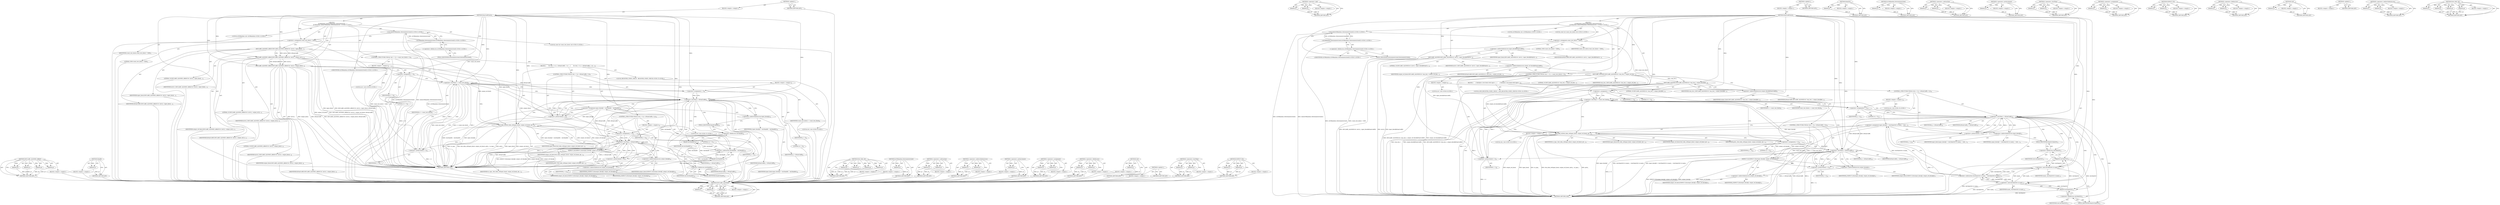 digraph "fwd_txfm_ref" {
vulnerable_134 [label=<(METHOD,DECLARE_ALIGNED_ARRAY)>];
vulnerable_135 [label=<(PARAM,p1)>];
vulnerable_136 [label=<(PARAM,p2)>];
vulnerable_137 [label=<(PARAM,p3)>];
vulnerable_138 [label=<(PARAM,p4)>];
vulnerable_139 [label=<(BLOCK,&lt;empty&gt;,&lt;empty&gt;)>];
vulnerable_140 [label=<(METHOD_RETURN,ANY)>];
vulnerable_160 [label=<(METHOD,Rand8)>];
vulnerable_161 [label=<(PARAM,p1)>];
vulnerable_162 [label=<(BLOCK,&lt;empty&gt;,&lt;empty&gt;)>];
vulnerable_163 [label=<(METHOD_RETURN,ANY)>];
vulnerable_6 [label=<(METHOD,&lt;global&gt;)<SUB>1</SUB>>];
vulnerable_7 [label=<(BLOCK,&lt;empty&gt;,&lt;empty&gt;)<SUB>1</SUB>>];
vulnerable_8 [label=<(METHOD,RunCoeffCheck)<SUB>1</SUB>>];
vulnerable_9 [label="<(BLOCK,{
     ACMRandom rnd(ACMRandom::DeterministicSe...,{
     ACMRandom rnd(ACMRandom::DeterministicSe...)<SUB>1</SUB>>"];
vulnerable_10 [label="<(LOCAL,ACMRandom rnd: ACMRandom)<SUB>2</SUB>>"];
vulnerable_11 [label="<(rnd,rnd(ACMRandom::DeterministicSeed()))<SUB>2</SUB>>"];
vulnerable_12 [label="<(ACMRandom.DeterministicSeed,ACMRandom::DeterministicSeed())<SUB>2</SUB>>"];
vulnerable_13 [label="<(&lt;operator&gt;.fieldAccess,ACMRandom::DeterministicSeed)<SUB>2</SUB>>"];
vulnerable_14 [label="<(IDENTIFIER,ACMRandom,ACMRandom::DeterministicSeed())<SUB>2</SUB>>"];
vulnerable_15 [label=<(FIELD_IDENTIFIER,DeterministicSeed,DeterministicSeed)<SUB>2</SUB>>];
vulnerable_16 [label="<(LOCAL,const int count_test_block: int)<SUB>3</SUB>>"];
vulnerable_17 [label=<(&lt;operator&gt;.assignment,count_test_block = 5000)<SUB>3</SUB>>];
vulnerable_18 [label=<(IDENTIFIER,count_test_block,count_test_block = 5000)<SUB>3</SUB>>];
vulnerable_19 [label=<(LITERAL,5000,count_test_block = 5000)<SUB>3</SUB>>];
vulnerable_20 [label=<(DECLARE_ALIGNED_ARRAY,DECLARE_ALIGNED_ARRAY(16, int16_t, input_block,...)<SUB>4</SUB>>];
vulnerable_21 [label=<(LITERAL,16,DECLARE_ALIGNED_ARRAY(16, int16_t, input_block,...)<SUB>4</SUB>>];
vulnerable_22 [label=<(IDENTIFIER,int16_t,DECLARE_ALIGNED_ARRAY(16, int16_t, input_block,...)<SUB>4</SUB>>];
vulnerable_23 [label=<(IDENTIFIER,input_block,DECLARE_ALIGNED_ARRAY(16, int16_t, input_block,...)<SUB>4</SUB>>];
vulnerable_24 [label=<(IDENTIFIER,kNumCoeffs,DECLARE_ALIGNED_ARRAY(16, int16_t, input_block,...)<SUB>4</SUB>>];
vulnerable_25 [label=<(DECLARE_ALIGNED_ARRAY,DECLARE_ALIGNED_ARRAY(16, int16_t, output_ref_b...)<SUB>5</SUB>>];
vulnerable_26 [label=<(LITERAL,16,DECLARE_ALIGNED_ARRAY(16, int16_t, output_ref_b...)<SUB>5</SUB>>];
vulnerable_27 [label=<(IDENTIFIER,int16_t,DECLARE_ALIGNED_ARRAY(16, int16_t, output_ref_b...)<SUB>5</SUB>>];
vulnerable_28 [label=<(IDENTIFIER,output_ref_block,DECLARE_ALIGNED_ARRAY(16, int16_t, output_ref_b...)<SUB>5</SUB>>];
vulnerable_29 [label=<(IDENTIFIER,kNumCoeffs,DECLARE_ALIGNED_ARRAY(16, int16_t, output_ref_b...)<SUB>5</SUB>>];
vulnerable_30 [label=<(DECLARE_ALIGNED_ARRAY,DECLARE_ALIGNED_ARRAY(16, int16_t, output_block...)<SUB>6</SUB>>];
vulnerable_31 [label=<(LITERAL,16,DECLARE_ALIGNED_ARRAY(16, int16_t, output_block...)<SUB>6</SUB>>];
vulnerable_32 [label=<(IDENTIFIER,int16_t,DECLARE_ALIGNED_ARRAY(16, int16_t, output_block...)<SUB>6</SUB>>];
vulnerable_33 [label=<(IDENTIFIER,output_block,DECLARE_ALIGNED_ARRAY(16, int16_t, output_block...)<SUB>6</SUB>>];
vulnerable_34 [label=<(IDENTIFIER,kNumCoeffs,DECLARE_ALIGNED_ARRAY(16, int16_t, output_block...)<SUB>6</SUB>>];
vulnerable_35 [label=<(CONTROL_STRUCTURE,FOR,for (int i = 0;i &lt; count_test_block;++i))<SUB>8</SUB>>];
vulnerable_36 [label=<(BLOCK,&lt;empty&gt;,&lt;empty&gt;)<SUB>8</SUB>>];
vulnerable_37 [label="<(LOCAL,int i: int)<SUB>8</SUB>>"];
vulnerable_38 [label=<(&lt;operator&gt;.assignment,i = 0)<SUB>8</SUB>>];
vulnerable_39 [label=<(IDENTIFIER,i,i = 0)<SUB>8</SUB>>];
vulnerable_40 [label=<(LITERAL,0,i = 0)<SUB>8</SUB>>];
vulnerable_41 [label=<(&lt;operator&gt;.lessThan,i &lt; count_test_block)<SUB>8</SUB>>];
vulnerable_42 [label=<(IDENTIFIER,i,i &lt; count_test_block)<SUB>8</SUB>>];
vulnerable_43 [label=<(IDENTIFIER,count_test_block,i &lt; count_test_block)<SUB>8</SUB>>];
vulnerable_44 [label=<(&lt;operator&gt;.preIncrement,++i)<SUB>8</SUB>>];
vulnerable_45 [label=<(IDENTIFIER,i,++i)<SUB>8</SUB>>];
vulnerable_46 [label=<(BLOCK,{
       for (int j = 0; j &lt; kNumCoeffs; ++j)
 ...,{
       for (int j = 0; j &lt; kNumCoeffs; ++j)
 ...)<SUB>8</SUB>>];
vulnerable_47 [label=<(CONTROL_STRUCTURE,FOR,for (int j = 0;j &lt; kNumCoeffs;++j))<SUB>9</SUB>>];
vulnerable_48 [label=<(BLOCK,&lt;empty&gt;,&lt;empty&gt;)<SUB>9</SUB>>];
vulnerable_49 [label="<(LOCAL,int j: int)<SUB>9</SUB>>"];
vulnerable_50 [label=<(&lt;operator&gt;.assignment,j = 0)<SUB>9</SUB>>];
vulnerable_51 [label=<(IDENTIFIER,j,j = 0)<SUB>9</SUB>>];
vulnerable_52 [label=<(LITERAL,0,j = 0)<SUB>9</SUB>>];
vulnerable_53 [label=<(&lt;operator&gt;.lessThan,j &lt; kNumCoeffs)<SUB>9</SUB>>];
vulnerable_54 [label=<(IDENTIFIER,j,j &lt; kNumCoeffs)<SUB>9</SUB>>];
vulnerable_55 [label=<(IDENTIFIER,kNumCoeffs,j &lt; kNumCoeffs)<SUB>9</SUB>>];
vulnerable_56 [label=<(&lt;operator&gt;.preIncrement,++j)<SUB>9</SUB>>];
vulnerable_57 [label=<(IDENTIFIER,j,++j)<SUB>9</SUB>>];
vulnerable_58 [label=<(&lt;operator&gt;.assignment,input_block[j] = rnd.Rand8() - rnd.Rand8())<SUB>10</SUB>>];
vulnerable_59 [label=<(&lt;operator&gt;.indirectIndexAccess,input_block[j])<SUB>10</SUB>>];
vulnerable_60 [label=<(IDENTIFIER,input_block,input_block[j] = rnd.Rand8() - rnd.Rand8())<SUB>10</SUB>>];
vulnerable_61 [label=<(IDENTIFIER,j,input_block[j] = rnd.Rand8() - rnd.Rand8())<SUB>10</SUB>>];
vulnerable_62 [label=<(&lt;operator&gt;.subtraction,rnd.Rand8() - rnd.Rand8())<SUB>10</SUB>>];
vulnerable_63 [label=<(Rand8,rnd.Rand8())<SUB>10</SUB>>];
vulnerable_64 [label=<(&lt;operator&gt;.fieldAccess,rnd.Rand8)<SUB>10</SUB>>];
vulnerable_65 [label=<(IDENTIFIER,rnd,rnd.Rand8())<SUB>10</SUB>>];
vulnerable_66 [label=<(FIELD_IDENTIFIER,Rand8,Rand8)<SUB>10</SUB>>];
vulnerable_67 [label=<(Rand8,rnd.Rand8())<SUB>10</SUB>>];
vulnerable_68 [label=<(&lt;operator&gt;.fieldAccess,rnd.Rand8)<SUB>10</SUB>>];
vulnerable_69 [label=<(IDENTIFIER,rnd,rnd.Rand8())<SUB>10</SUB>>];
vulnerable_70 [label=<(FIELD_IDENTIFIER,Rand8,Rand8)<SUB>10</SUB>>];
vulnerable_71 [label=<(fwd_txfm_ref,fwd_txfm_ref(input_block, output_ref_block, pit...)<SUB>12</SUB>>];
vulnerable_72 [label=<(IDENTIFIER,input_block,fwd_txfm_ref(input_block, output_ref_block, pit...)<SUB>12</SUB>>];
vulnerable_73 [label=<(IDENTIFIER,output_ref_block,fwd_txfm_ref(input_block, output_ref_block, pit...)<SUB>12</SUB>>];
vulnerable_74 [label=<(IDENTIFIER,pitch_,fwd_txfm_ref(input_block, output_ref_block, pit...)<SUB>12</SUB>>];
vulnerable_75 [label=<(IDENTIFIER,tx_type_,fwd_txfm_ref(input_block, output_ref_block, pit...)<SUB>12</SUB>>];
vulnerable_76 [label="<(LOCAL,REGISTER_STATE_CHECK : REGISTER_STATE_CHECK)<SUB>13</SUB>>"];
vulnerable_77 [label=<(CONTROL_STRUCTURE,FOR,for (int j = 0;j &lt; kNumCoeffs;++j))<SUB>15</SUB>>];
vulnerable_78 [label=<(BLOCK,&lt;empty&gt;,&lt;empty&gt;)<SUB>15</SUB>>];
vulnerable_79 [label="<(LOCAL,int j: int)<SUB>15</SUB>>"];
vulnerable_80 [label=<(&lt;operator&gt;.assignment,j = 0)<SUB>15</SUB>>];
vulnerable_81 [label=<(IDENTIFIER,j,j = 0)<SUB>15</SUB>>];
vulnerable_82 [label=<(LITERAL,0,j = 0)<SUB>15</SUB>>];
vulnerable_83 [label=<(&lt;operator&gt;.lessThan,j &lt; kNumCoeffs)<SUB>15</SUB>>];
vulnerable_84 [label=<(IDENTIFIER,j,j &lt; kNumCoeffs)<SUB>15</SUB>>];
vulnerable_85 [label=<(IDENTIFIER,kNumCoeffs,j &lt; kNumCoeffs)<SUB>15</SUB>>];
vulnerable_86 [label=<(&lt;operator&gt;.preIncrement,++j)<SUB>15</SUB>>];
vulnerable_87 [label=<(IDENTIFIER,j,++j)<SUB>15</SUB>>];
vulnerable_88 [label=<(EXPECT_EQ,EXPECT_EQ(output_block[j], output_ref_block[j]))<SUB>16</SUB>>];
vulnerable_89 [label=<(&lt;operator&gt;.indirectIndexAccess,output_block[j])<SUB>16</SUB>>];
vulnerable_90 [label=<(IDENTIFIER,output_block,EXPECT_EQ(output_block[j], output_ref_block[j]))<SUB>16</SUB>>];
vulnerable_91 [label=<(IDENTIFIER,j,EXPECT_EQ(output_block[j], output_ref_block[j]))<SUB>16</SUB>>];
vulnerable_92 [label=<(&lt;operator&gt;.indirectIndexAccess,output_ref_block[j])<SUB>16</SUB>>];
vulnerable_93 [label=<(IDENTIFIER,output_ref_block,EXPECT_EQ(output_block[j], output_ref_block[j]))<SUB>16</SUB>>];
vulnerable_94 [label=<(IDENTIFIER,j,EXPECT_EQ(output_block[j], output_ref_block[j]))<SUB>16</SUB>>];
vulnerable_95 [label=<(METHOD_RETURN,void)<SUB>1</SUB>>];
vulnerable_97 [label=<(METHOD_RETURN,ANY)<SUB>1</SUB>>];
vulnerable_164 [label=<(METHOD,fwd_txfm_ref)>];
vulnerable_165 [label=<(PARAM,p1)>];
vulnerable_166 [label=<(PARAM,p2)>];
vulnerable_167 [label=<(PARAM,p3)>];
vulnerable_168 [label=<(PARAM,p4)>];
vulnerable_169 [label=<(BLOCK,&lt;empty&gt;,&lt;empty&gt;)>];
vulnerable_170 [label=<(METHOD_RETURN,ANY)>];
vulnerable_120 [label=<(METHOD,ACMRandom.DeterministicSeed)>];
vulnerable_121 [label=<(PARAM,p1)>];
vulnerable_122 [label=<(BLOCK,&lt;empty&gt;,&lt;empty&gt;)>];
vulnerable_123 [label=<(METHOD_RETURN,ANY)>];
vulnerable_155 [label=<(METHOD,&lt;operator&gt;.subtraction)>];
vulnerable_156 [label=<(PARAM,p1)>];
vulnerable_157 [label=<(PARAM,p2)>];
vulnerable_158 [label=<(BLOCK,&lt;empty&gt;,&lt;empty&gt;)>];
vulnerable_159 [label=<(METHOD_RETURN,ANY)>];
vulnerable_150 [label=<(METHOD,&lt;operator&gt;.indirectIndexAccess)>];
vulnerable_151 [label=<(PARAM,p1)>];
vulnerable_152 [label=<(PARAM,p2)>];
vulnerable_153 [label=<(BLOCK,&lt;empty&gt;,&lt;empty&gt;)>];
vulnerable_154 [label=<(METHOD_RETURN,ANY)>];
vulnerable_146 [label=<(METHOD,&lt;operator&gt;.preIncrement)>];
vulnerable_147 [label=<(PARAM,p1)>];
vulnerable_148 [label=<(BLOCK,&lt;empty&gt;,&lt;empty&gt;)>];
vulnerable_149 [label=<(METHOD_RETURN,ANY)>];
vulnerable_129 [label=<(METHOD,&lt;operator&gt;.assignment)>];
vulnerable_130 [label=<(PARAM,p1)>];
vulnerable_131 [label=<(PARAM,p2)>];
vulnerable_132 [label=<(BLOCK,&lt;empty&gt;,&lt;empty&gt;)>];
vulnerable_133 [label=<(METHOD_RETURN,ANY)>];
vulnerable_124 [label=<(METHOD,&lt;operator&gt;.fieldAccess)>];
vulnerable_125 [label=<(PARAM,p1)>];
vulnerable_126 [label=<(PARAM,p2)>];
vulnerable_127 [label=<(BLOCK,&lt;empty&gt;,&lt;empty&gt;)>];
vulnerable_128 [label=<(METHOD_RETURN,ANY)>];
vulnerable_116 [label=<(METHOD,rnd)>];
vulnerable_117 [label=<(PARAM,p1)>];
vulnerable_118 [label=<(BLOCK,&lt;empty&gt;,&lt;empty&gt;)>];
vulnerable_119 [label=<(METHOD_RETURN,ANY)>];
vulnerable_110 [label=<(METHOD,&lt;global&gt;)<SUB>1</SUB>>];
vulnerable_111 [label=<(BLOCK,&lt;empty&gt;,&lt;empty&gt;)>];
vulnerable_112 [label=<(METHOD_RETURN,ANY)>];
vulnerable_141 [label=<(METHOD,&lt;operator&gt;.lessThan)>];
vulnerable_142 [label=<(PARAM,p1)>];
vulnerable_143 [label=<(PARAM,p2)>];
vulnerable_144 [label=<(BLOCK,&lt;empty&gt;,&lt;empty&gt;)>];
vulnerable_145 [label=<(METHOD_RETURN,ANY)>];
vulnerable_171 [label=<(METHOD,EXPECT_EQ)>];
vulnerable_172 [label=<(PARAM,p1)>];
vulnerable_173 [label=<(PARAM,p2)>];
vulnerable_174 [label=<(BLOCK,&lt;empty&gt;,&lt;empty&gt;)>];
vulnerable_175 [label=<(METHOD_RETURN,ANY)>];
fixed_141 [label=<(METHOD,DECLARE_ALIGNED)>];
fixed_142 [label=<(PARAM,p1)>];
fixed_143 [label=<(PARAM,p2)>];
fixed_144 [label=<(PARAM,p3)>];
fixed_145 [label=<(BLOCK,&lt;empty&gt;,&lt;empty&gt;)>];
fixed_146 [label=<(METHOD_RETURN,ANY)>];
fixed_166 [label=<(METHOD,&lt;operator&gt;.and)>];
fixed_167 [label=<(PARAM,p1)>];
fixed_168 [label=<(PARAM,p2)>];
fixed_169 [label=<(BLOCK,&lt;empty&gt;,&lt;empty&gt;)>];
fixed_170 [label=<(METHOD_RETURN,ANY)>];
fixed_6 [label=<(METHOD,&lt;global&gt;)<SUB>1</SUB>>];
fixed_7 [label=<(BLOCK,&lt;empty&gt;,&lt;empty&gt;)<SUB>1</SUB>>];
fixed_8 [label=<(METHOD,RunCoeffCheck)<SUB>1</SUB>>];
fixed_9 [label="<(BLOCK,{
     ACMRandom rnd(ACMRandom::DeterministicSe...,{
     ACMRandom rnd(ACMRandom::DeterministicSe...)<SUB>1</SUB>>"];
fixed_10 [label="<(LOCAL,ACMRandom rnd: ACMRandom)<SUB>2</SUB>>"];
fixed_11 [label="<(rnd,rnd(ACMRandom::DeterministicSeed()))<SUB>2</SUB>>"];
fixed_12 [label="<(ACMRandom.DeterministicSeed,ACMRandom::DeterministicSeed())<SUB>2</SUB>>"];
fixed_13 [label="<(&lt;operator&gt;.fieldAccess,ACMRandom::DeterministicSeed)<SUB>2</SUB>>"];
fixed_14 [label="<(IDENTIFIER,ACMRandom,ACMRandom::DeterministicSeed())<SUB>2</SUB>>"];
fixed_15 [label=<(FIELD_IDENTIFIER,DeterministicSeed,DeterministicSeed)<SUB>2</SUB>>];
fixed_16 [label="<(LOCAL,const int count_test_block: int)<SUB>3</SUB>>"];
fixed_17 [label=<(&lt;operator&gt;.assignment,count_test_block = 5000)<SUB>3</SUB>>];
fixed_18 [label=<(IDENTIFIER,count_test_block,count_test_block = 5000)<SUB>3</SUB>>];
fixed_19 [label=<(LITERAL,5000,count_test_block = 5000)<SUB>3</SUB>>];
fixed_20 [label=<(DECLARE_ALIGNED,DECLARE_ALIGNED(16, int16_t, input_block[kNumCo...)<SUB>4</SUB>>];
fixed_21 [label=<(LITERAL,16,DECLARE_ALIGNED(16, int16_t, input_block[kNumCo...)<SUB>4</SUB>>];
fixed_22 [label=<(IDENTIFIER,int16_t,DECLARE_ALIGNED(16, int16_t, input_block[kNumCo...)<SUB>4</SUB>>];
fixed_23 [label=<(&lt;operator&gt;.indirectIndexAccess,input_block[kNumCoeffs])<SUB>4</SUB>>];
fixed_24 [label=<(IDENTIFIER,input_block,DECLARE_ALIGNED(16, int16_t, input_block[kNumCo...)<SUB>4</SUB>>];
fixed_25 [label=<(IDENTIFIER,kNumCoeffs,DECLARE_ALIGNED(16, int16_t, input_block[kNumCo...)<SUB>4</SUB>>];
fixed_26 [label=<(DECLARE_ALIGNED,DECLARE_ALIGNED(16, tran_low_t, output_ref_bloc...)<SUB>5</SUB>>];
fixed_27 [label=<(LITERAL,16,DECLARE_ALIGNED(16, tran_low_t, output_ref_bloc...)<SUB>5</SUB>>];
fixed_28 [label=<(IDENTIFIER,tran_low_t,DECLARE_ALIGNED(16, tran_low_t, output_ref_bloc...)<SUB>5</SUB>>];
fixed_29 [label=<(&lt;operator&gt;.indirectIndexAccess,output_ref_block[kNumCoeffs])<SUB>5</SUB>>];
fixed_30 [label=<(IDENTIFIER,output_ref_block,DECLARE_ALIGNED(16, tran_low_t, output_ref_bloc...)<SUB>5</SUB>>];
fixed_31 [label=<(IDENTIFIER,kNumCoeffs,DECLARE_ALIGNED(16, tran_low_t, output_ref_bloc...)<SUB>5</SUB>>];
fixed_32 [label=<(DECLARE_ALIGNED,DECLARE_ALIGNED(16, tran_low_t, output_block[kN...)<SUB>6</SUB>>];
fixed_33 [label=<(LITERAL,16,DECLARE_ALIGNED(16, tran_low_t, output_block[kN...)<SUB>6</SUB>>];
fixed_34 [label=<(IDENTIFIER,tran_low_t,DECLARE_ALIGNED(16, tran_low_t, output_block[kN...)<SUB>6</SUB>>];
fixed_35 [label=<(&lt;operator&gt;.indirectIndexAccess,output_block[kNumCoeffs])<SUB>6</SUB>>];
fixed_36 [label=<(IDENTIFIER,output_block,DECLARE_ALIGNED(16, tran_low_t, output_block[kN...)<SUB>6</SUB>>];
fixed_37 [label=<(IDENTIFIER,kNumCoeffs,DECLARE_ALIGNED(16, tran_low_t, output_block[kN...)<SUB>6</SUB>>];
fixed_38 [label=<(CONTROL_STRUCTURE,FOR,for (int i = 0;i &lt; count_test_block;++i))<SUB>8</SUB>>];
fixed_39 [label=<(BLOCK,&lt;empty&gt;,&lt;empty&gt;)<SUB>8</SUB>>];
fixed_40 [label="<(LOCAL,int i: int)<SUB>8</SUB>>"];
fixed_41 [label=<(&lt;operator&gt;.assignment,i = 0)<SUB>8</SUB>>];
fixed_42 [label=<(IDENTIFIER,i,i = 0)<SUB>8</SUB>>];
fixed_43 [label=<(LITERAL,0,i = 0)<SUB>8</SUB>>];
fixed_44 [label=<(&lt;operator&gt;.lessThan,i &lt; count_test_block)<SUB>8</SUB>>];
fixed_45 [label=<(IDENTIFIER,i,i &lt; count_test_block)<SUB>8</SUB>>];
fixed_46 [label=<(IDENTIFIER,count_test_block,i &lt; count_test_block)<SUB>8</SUB>>];
fixed_47 [label=<(&lt;operator&gt;.preIncrement,++i)<SUB>8</SUB>>];
fixed_48 [label=<(IDENTIFIER,i,++i)<SUB>8</SUB>>];
fixed_49 [label=<(BLOCK,{
      // Initialize a test block with input r...,{
      // Initialize a test block with input r...)<SUB>8</SUB>>];
fixed_50 [label=<(CONTROL_STRUCTURE,FOR,for (int j = 0;j &lt; kNumCoeffs;++j))<SUB>10</SUB>>];
fixed_51 [label=<(BLOCK,&lt;empty&gt;,&lt;empty&gt;)<SUB>10</SUB>>];
fixed_52 [label="<(LOCAL,int j: int)<SUB>10</SUB>>"];
fixed_53 [label=<(&lt;operator&gt;.assignment,j = 0)<SUB>10</SUB>>];
fixed_54 [label=<(IDENTIFIER,j,j = 0)<SUB>10</SUB>>];
fixed_55 [label=<(LITERAL,0,j = 0)<SUB>10</SUB>>];
fixed_56 [label=<(&lt;operator&gt;.lessThan,j &lt; kNumCoeffs)<SUB>10</SUB>>];
fixed_57 [label=<(IDENTIFIER,j,j &lt; kNumCoeffs)<SUB>10</SUB>>];
fixed_58 [label=<(IDENTIFIER,kNumCoeffs,j &lt; kNumCoeffs)<SUB>10</SUB>>];
fixed_59 [label=<(&lt;operator&gt;.preIncrement,++j)<SUB>10</SUB>>];
fixed_60 [label=<(IDENTIFIER,j,++j)<SUB>10</SUB>>];
fixed_61 [label=<(&lt;operator&gt;.assignment,input_block[j] = (rnd.Rand16() &amp; mask_) - (rnd....)<SUB>11</SUB>>];
fixed_62 [label=<(&lt;operator&gt;.indirectIndexAccess,input_block[j])<SUB>11</SUB>>];
fixed_63 [label=<(IDENTIFIER,input_block,input_block[j] = (rnd.Rand16() &amp; mask_) - (rnd....)<SUB>11</SUB>>];
fixed_64 [label=<(IDENTIFIER,j,input_block[j] = (rnd.Rand16() &amp; mask_) - (rnd....)<SUB>11</SUB>>];
fixed_65 [label=<(&lt;operator&gt;.subtraction,(rnd.Rand16() &amp; mask_) - (rnd.Rand16() &amp; mask_))<SUB>11</SUB>>];
fixed_66 [label=<(&lt;operator&gt;.and,rnd.Rand16() &amp; mask_)<SUB>11</SUB>>];
fixed_67 [label=<(Rand16,rnd.Rand16())<SUB>11</SUB>>];
fixed_68 [label=<(&lt;operator&gt;.fieldAccess,rnd.Rand16)<SUB>11</SUB>>];
fixed_69 [label=<(IDENTIFIER,rnd,rnd.Rand16())<SUB>11</SUB>>];
fixed_70 [label=<(FIELD_IDENTIFIER,Rand16,Rand16)<SUB>11</SUB>>];
fixed_71 [label=<(IDENTIFIER,mask_,rnd.Rand16() &amp; mask_)<SUB>11</SUB>>];
fixed_72 [label=<(&lt;operator&gt;.and,rnd.Rand16() &amp; mask_)<SUB>11</SUB>>];
fixed_73 [label=<(Rand16,rnd.Rand16())<SUB>11</SUB>>];
fixed_74 [label=<(&lt;operator&gt;.fieldAccess,rnd.Rand16)<SUB>11</SUB>>];
fixed_75 [label=<(IDENTIFIER,rnd,rnd.Rand16())<SUB>11</SUB>>];
fixed_76 [label=<(FIELD_IDENTIFIER,Rand16,Rand16)<SUB>11</SUB>>];
fixed_77 [label=<(IDENTIFIER,mask_,rnd.Rand16() &amp; mask_)<SUB>11</SUB>>];
fixed_78 [label=<(fwd_txfm_ref,fwd_txfm_ref(input_block, output_ref_block, pit...)<SUB>13</SUB>>];
fixed_79 [label=<(IDENTIFIER,input_block,fwd_txfm_ref(input_block, output_ref_block, pit...)<SUB>13</SUB>>];
fixed_80 [label=<(IDENTIFIER,output_ref_block,fwd_txfm_ref(input_block, output_ref_block, pit...)<SUB>13</SUB>>];
fixed_81 [label=<(IDENTIFIER,pitch_,fwd_txfm_ref(input_block, output_ref_block, pit...)<SUB>13</SUB>>];
fixed_82 [label=<(IDENTIFIER,tx_type_,fwd_txfm_ref(input_block, output_ref_block, pit...)<SUB>13</SUB>>];
fixed_83 [label="<(LOCAL,ASM_REGISTER_STATE_CHECK : ASM_REGISTER_STATE_CHECK)<SUB>14</SUB>>"];
fixed_84 [label=<(CONTROL_STRUCTURE,FOR,for (int j = 0;j &lt; kNumCoeffs;++j))<SUB>16</SUB>>];
fixed_85 [label=<(BLOCK,&lt;empty&gt;,&lt;empty&gt;)<SUB>16</SUB>>];
fixed_86 [label="<(LOCAL,int j: int)<SUB>16</SUB>>"];
fixed_87 [label=<(&lt;operator&gt;.assignment,j = 0)<SUB>16</SUB>>];
fixed_88 [label=<(IDENTIFIER,j,j = 0)<SUB>16</SUB>>];
fixed_89 [label=<(LITERAL,0,j = 0)<SUB>16</SUB>>];
fixed_90 [label=<(&lt;operator&gt;.lessThan,j &lt; kNumCoeffs)<SUB>16</SUB>>];
fixed_91 [label=<(IDENTIFIER,j,j &lt; kNumCoeffs)<SUB>16</SUB>>];
fixed_92 [label=<(IDENTIFIER,kNumCoeffs,j &lt; kNumCoeffs)<SUB>16</SUB>>];
fixed_93 [label=<(&lt;operator&gt;.preIncrement,++j)<SUB>16</SUB>>];
fixed_94 [label=<(IDENTIFIER,j,++j)<SUB>16</SUB>>];
fixed_95 [label=<(EXPECT_EQ,EXPECT_EQ(output_block[j], output_ref_block[j]))<SUB>17</SUB>>];
fixed_96 [label=<(&lt;operator&gt;.indirectIndexAccess,output_block[j])<SUB>17</SUB>>];
fixed_97 [label=<(IDENTIFIER,output_block,EXPECT_EQ(output_block[j], output_ref_block[j]))<SUB>17</SUB>>];
fixed_98 [label=<(IDENTIFIER,j,EXPECT_EQ(output_block[j], output_ref_block[j]))<SUB>17</SUB>>];
fixed_99 [label=<(&lt;operator&gt;.indirectIndexAccess,output_ref_block[j])<SUB>17</SUB>>];
fixed_100 [label=<(IDENTIFIER,output_ref_block,EXPECT_EQ(output_block[j], output_ref_block[j]))<SUB>17</SUB>>];
fixed_101 [label=<(IDENTIFIER,j,EXPECT_EQ(output_block[j], output_ref_block[j]))<SUB>17</SUB>>];
fixed_102 [label=<(METHOD_RETURN,void)<SUB>1</SUB>>];
fixed_104 [label=<(METHOD_RETURN,ANY)<SUB>1</SUB>>];
fixed_171 [label=<(METHOD,Rand16)>];
fixed_172 [label=<(PARAM,p1)>];
fixed_173 [label=<(BLOCK,&lt;empty&gt;,&lt;empty&gt;)>];
fixed_174 [label=<(METHOD_RETURN,ANY)>];
fixed_127 [label=<(METHOD,ACMRandom.DeterministicSeed)>];
fixed_128 [label=<(PARAM,p1)>];
fixed_129 [label=<(BLOCK,&lt;empty&gt;,&lt;empty&gt;)>];
fixed_130 [label=<(METHOD_RETURN,ANY)>];
fixed_161 [label=<(METHOD,&lt;operator&gt;.subtraction)>];
fixed_162 [label=<(PARAM,p1)>];
fixed_163 [label=<(PARAM,p2)>];
fixed_164 [label=<(BLOCK,&lt;empty&gt;,&lt;empty&gt;)>];
fixed_165 [label=<(METHOD_RETURN,ANY)>];
fixed_157 [label=<(METHOD,&lt;operator&gt;.preIncrement)>];
fixed_158 [label=<(PARAM,p1)>];
fixed_159 [label=<(BLOCK,&lt;empty&gt;,&lt;empty&gt;)>];
fixed_160 [label=<(METHOD_RETURN,ANY)>];
fixed_152 [label=<(METHOD,&lt;operator&gt;.lessThan)>];
fixed_153 [label=<(PARAM,p1)>];
fixed_154 [label=<(PARAM,p2)>];
fixed_155 [label=<(BLOCK,&lt;empty&gt;,&lt;empty&gt;)>];
fixed_156 [label=<(METHOD_RETURN,ANY)>];
fixed_136 [label=<(METHOD,&lt;operator&gt;.assignment)>];
fixed_137 [label=<(PARAM,p1)>];
fixed_138 [label=<(PARAM,p2)>];
fixed_139 [label=<(BLOCK,&lt;empty&gt;,&lt;empty&gt;)>];
fixed_140 [label=<(METHOD_RETURN,ANY)>];
fixed_182 [label=<(METHOD,EXPECT_EQ)>];
fixed_183 [label=<(PARAM,p1)>];
fixed_184 [label=<(PARAM,p2)>];
fixed_185 [label=<(BLOCK,&lt;empty&gt;,&lt;empty&gt;)>];
fixed_186 [label=<(METHOD_RETURN,ANY)>];
fixed_131 [label=<(METHOD,&lt;operator&gt;.fieldAccess)>];
fixed_132 [label=<(PARAM,p1)>];
fixed_133 [label=<(PARAM,p2)>];
fixed_134 [label=<(BLOCK,&lt;empty&gt;,&lt;empty&gt;)>];
fixed_135 [label=<(METHOD_RETURN,ANY)>];
fixed_123 [label=<(METHOD,rnd)>];
fixed_124 [label=<(PARAM,p1)>];
fixed_125 [label=<(BLOCK,&lt;empty&gt;,&lt;empty&gt;)>];
fixed_126 [label=<(METHOD_RETURN,ANY)>];
fixed_117 [label=<(METHOD,&lt;global&gt;)<SUB>1</SUB>>];
fixed_118 [label=<(BLOCK,&lt;empty&gt;,&lt;empty&gt;)>];
fixed_119 [label=<(METHOD_RETURN,ANY)>];
fixed_147 [label=<(METHOD,&lt;operator&gt;.indirectIndexAccess)>];
fixed_148 [label=<(PARAM,p1)>];
fixed_149 [label=<(PARAM,p2)>];
fixed_150 [label=<(BLOCK,&lt;empty&gt;,&lt;empty&gt;)>];
fixed_151 [label=<(METHOD_RETURN,ANY)>];
fixed_175 [label=<(METHOD,fwd_txfm_ref)>];
fixed_176 [label=<(PARAM,p1)>];
fixed_177 [label=<(PARAM,p2)>];
fixed_178 [label=<(PARAM,p3)>];
fixed_179 [label=<(PARAM,p4)>];
fixed_180 [label=<(BLOCK,&lt;empty&gt;,&lt;empty&gt;)>];
fixed_181 [label=<(METHOD_RETURN,ANY)>];
vulnerable_134 -> vulnerable_135  [key=0, label="AST: "];
vulnerable_134 -> vulnerable_135  [key=1, label="DDG: "];
vulnerable_134 -> vulnerable_139  [key=0, label="AST: "];
vulnerable_134 -> vulnerable_136  [key=0, label="AST: "];
vulnerable_134 -> vulnerable_136  [key=1, label="DDG: "];
vulnerable_134 -> vulnerable_140  [key=0, label="AST: "];
vulnerable_134 -> vulnerable_140  [key=1, label="CFG: "];
vulnerable_134 -> vulnerable_137  [key=0, label="AST: "];
vulnerable_134 -> vulnerable_137  [key=1, label="DDG: "];
vulnerable_134 -> vulnerable_138  [key=0, label="AST: "];
vulnerable_134 -> vulnerable_138  [key=1, label="DDG: "];
vulnerable_135 -> vulnerable_140  [key=0, label="DDG: p1"];
vulnerable_136 -> vulnerable_140  [key=0, label="DDG: p2"];
vulnerable_137 -> vulnerable_140  [key=0, label="DDG: p3"];
vulnerable_138 -> vulnerable_140  [key=0, label="DDG: p4"];
vulnerable_139 -> fixed_141  [key=0];
vulnerable_140 -> fixed_141  [key=0];
vulnerable_160 -> vulnerable_161  [key=0, label="AST: "];
vulnerable_160 -> vulnerable_161  [key=1, label="DDG: "];
vulnerable_160 -> vulnerable_162  [key=0, label="AST: "];
vulnerable_160 -> vulnerable_163  [key=0, label="AST: "];
vulnerable_160 -> vulnerable_163  [key=1, label="CFG: "];
vulnerable_161 -> vulnerable_163  [key=0, label="DDG: p1"];
vulnerable_162 -> fixed_141  [key=0];
vulnerable_163 -> fixed_141  [key=0];
vulnerable_6 -> vulnerable_7  [key=0, label="AST: "];
vulnerable_6 -> vulnerable_97  [key=0, label="AST: "];
vulnerable_6 -> vulnerable_97  [key=1, label="CFG: "];
vulnerable_7 -> vulnerable_8  [key=0, label="AST: "];
vulnerable_8 -> vulnerable_9  [key=0, label="AST: "];
vulnerable_8 -> vulnerable_95  [key=0, label="AST: "];
vulnerable_8 -> vulnerable_15  [key=0, label="CFG: "];
vulnerable_8 -> vulnerable_17  [key=0, label="DDG: "];
vulnerable_8 -> vulnerable_20  [key=0, label="DDG: "];
vulnerable_8 -> vulnerable_25  [key=0, label="DDG: "];
vulnerable_8 -> vulnerable_30  [key=0, label="DDG: "];
vulnerable_8 -> vulnerable_38  [key=0, label="DDG: "];
vulnerable_8 -> vulnerable_41  [key=0, label="DDG: "];
vulnerable_8 -> vulnerable_44  [key=0, label="DDG: "];
vulnerable_8 -> vulnerable_71  [key=0, label="DDG: "];
vulnerable_8 -> vulnerable_50  [key=0, label="DDG: "];
vulnerable_8 -> vulnerable_53  [key=0, label="DDG: "];
vulnerable_8 -> vulnerable_56  [key=0, label="DDG: "];
vulnerable_8 -> vulnerable_80  [key=0, label="DDG: "];
vulnerable_8 -> vulnerable_83  [key=0, label="DDG: "];
vulnerable_8 -> vulnerable_86  [key=0, label="DDG: "];
vulnerable_9 -> vulnerable_10  [key=0, label="AST: "];
vulnerable_9 -> vulnerable_11  [key=0, label="AST: "];
vulnerable_9 -> vulnerable_16  [key=0, label="AST: "];
vulnerable_9 -> vulnerable_17  [key=0, label="AST: "];
vulnerable_9 -> vulnerable_20  [key=0, label="AST: "];
vulnerable_9 -> vulnerable_25  [key=0, label="AST: "];
vulnerable_9 -> vulnerable_30  [key=0, label="AST: "];
vulnerable_9 -> vulnerable_35  [key=0, label="AST: "];
vulnerable_10 -> fixed_141  [key=0];
vulnerable_11 -> vulnerable_12  [key=0, label="AST: "];
vulnerable_11 -> vulnerable_17  [key=0, label="CFG: "];
vulnerable_11 -> vulnerable_95  [key=0, label="DDG: ACMRandom::DeterministicSeed()"];
vulnerable_11 -> vulnerable_95  [key=1, label="DDG: rnd(ACMRandom::DeterministicSeed())"];
vulnerable_12 -> vulnerable_13  [key=0, label="AST: "];
vulnerable_12 -> vulnerable_11  [key=0, label="CFG: "];
vulnerable_12 -> vulnerable_11  [key=1, label="DDG: ACMRandom::DeterministicSeed"];
vulnerable_12 -> vulnerable_95  [key=0, label="DDG: ACMRandom::DeterministicSeed"];
vulnerable_13 -> vulnerable_14  [key=0, label="AST: "];
vulnerable_13 -> vulnerable_15  [key=0, label="AST: "];
vulnerable_13 -> vulnerable_12  [key=0, label="CFG: "];
vulnerable_14 -> fixed_141  [key=0];
vulnerable_15 -> vulnerable_13  [key=0, label="CFG: "];
vulnerable_16 -> fixed_141  [key=0];
vulnerable_17 -> vulnerable_18  [key=0, label="AST: "];
vulnerable_17 -> vulnerable_19  [key=0, label="AST: "];
vulnerable_17 -> vulnerable_20  [key=0, label="CFG: "];
vulnerable_17 -> vulnerable_95  [key=0, label="DDG: count_test_block = 5000"];
vulnerable_17 -> vulnerable_41  [key=0, label="DDG: count_test_block"];
vulnerable_18 -> fixed_141  [key=0];
vulnerable_19 -> fixed_141  [key=0];
vulnerable_20 -> vulnerable_21  [key=0, label="AST: "];
vulnerable_20 -> vulnerable_22  [key=0, label="AST: "];
vulnerable_20 -> vulnerable_23  [key=0, label="AST: "];
vulnerable_20 -> vulnerable_24  [key=0, label="AST: "];
vulnerable_20 -> vulnerable_25  [key=0, label="CFG: "];
vulnerable_20 -> vulnerable_25  [key=1, label="DDG: int16_t"];
vulnerable_20 -> vulnerable_25  [key=2, label="DDG: kNumCoeffs"];
vulnerable_20 -> vulnerable_95  [key=0, label="DDG: input_block"];
vulnerable_20 -> vulnerable_95  [key=1, label="DDG: DECLARE_ALIGNED_ARRAY(16, int16_t, input_block, kNumCoeffs)"];
vulnerable_20 -> vulnerable_71  [key=0, label="DDG: input_block"];
vulnerable_21 -> fixed_141  [key=0];
vulnerable_22 -> fixed_141  [key=0];
vulnerable_23 -> fixed_141  [key=0];
vulnerable_24 -> fixed_141  [key=0];
vulnerable_25 -> vulnerable_26  [key=0, label="AST: "];
vulnerable_25 -> vulnerable_27  [key=0, label="AST: "];
vulnerable_25 -> vulnerable_28  [key=0, label="AST: "];
vulnerable_25 -> vulnerable_29  [key=0, label="AST: "];
vulnerable_25 -> vulnerable_30  [key=0, label="CFG: "];
vulnerable_25 -> vulnerable_30  [key=1, label="DDG: int16_t"];
vulnerable_25 -> vulnerable_30  [key=2, label="DDG: kNumCoeffs"];
vulnerable_25 -> vulnerable_95  [key=0, label="DDG: output_ref_block"];
vulnerable_25 -> vulnerable_95  [key=1, label="DDG: DECLARE_ALIGNED_ARRAY(16, int16_t, output_ref_block, kNumCoeffs)"];
vulnerable_25 -> vulnerable_71  [key=0, label="DDG: output_ref_block"];
vulnerable_26 -> fixed_141  [key=0];
vulnerable_27 -> fixed_141  [key=0];
vulnerable_28 -> fixed_141  [key=0];
vulnerable_29 -> fixed_141  [key=0];
vulnerable_30 -> vulnerable_31  [key=0, label="AST: "];
vulnerable_30 -> vulnerable_32  [key=0, label="AST: "];
vulnerable_30 -> vulnerable_33  [key=0, label="AST: "];
vulnerable_30 -> vulnerable_34  [key=0, label="AST: "];
vulnerable_30 -> vulnerable_38  [key=0, label="CFG: "];
vulnerable_30 -> vulnerable_95  [key=0, label="DDG: int16_t"];
vulnerable_30 -> vulnerable_95  [key=1, label="DDG: output_block"];
vulnerable_30 -> vulnerable_95  [key=2, label="DDG: kNumCoeffs"];
vulnerable_30 -> vulnerable_95  [key=3, label="DDG: DECLARE_ALIGNED_ARRAY(16, int16_t, output_block, kNumCoeffs)"];
vulnerable_30 -> vulnerable_53  [key=0, label="DDG: kNumCoeffs"];
vulnerable_30 -> vulnerable_88  [key=0, label="DDG: output_block"];
vulnerable_31 -> fixed_141  [key=0];
vulnerable_32 -> fixed_141  [key=0];
vulnerable_33 -> fixed_141  [key=0];
vulnerable_34 -> fixed_141  [key=0];
vulnerable_35 -> vulnerable_36  [key=0, label="AST: "];
vulnerable_35 -> vulnerable_41  [key=0, label="AST: "];
vulnerable_35 -> vulnerable_44  [key=0, label="AST: "];
vulnerable_35 -> vulnerable_46  [key=0, label="AST: "];
vulnerable_36 -> vulnerable_37  [key=0, label="AST: "];
vulnerable_36 -> vulnerable_38  [key=0, label="AST: "];
vulnerable_37 -> fixed_141  [key=0];
vulnerable_38 -> vulnerable_39  [key=0, label="AST: "];
vulnerable_38 -> vulnerable_40  [key=0, label="AST: "];
vulnerable_38 -> vulnerable_41  [key=0, label="CFG: "];
vulnerable_38 -> vulnerable_41  [key=1, label="DDG: i"];
vulnerable_38 -> vulnerable_95  [key=0, label="DDG: i = 0"];
vulnerable_39 -> fixed_141  [key=0];
vulnerable_40 -> fixed_141  [key=0];
vulnerable_41 -> vulnerable_42  [key=0, label="AST: "];
vulnerable_41 -> vulnerable_43  [key=0, label="AST: "];
vulnerable_41 -> vulnerable_95  [key=0, label="CFG: "];
vulnerable_41 -> vulnerable_95  [key=1, label="DDG: i"];
vulnerable_41 -> vulnerable_95  [key=2, label="DDG: count_test_block"];
vulnerable_41 -> vulnerable_95  [key=3, label="DDG: i &lt; count_test_block"];
vulnerable_41 -> vulnerable_50  [key=0, label="CFG: "];
vulnerable_41 -> vulnerable_50  [key=1, label="CDG: "];
vulnerable_41 -> vulnerable_44  [key=0, label="DDG: i"];
vulnerable_41 -> vulnerable_44  [key=1, label="CDG: "];
vulnerable_41 -> vulnerable_80  [key=0, label="CDG: "];
vulnerable_41 -> vulnerable_83  [key=0, label="CDG: "];
vulnerable_41 -> vulnerable_71  [key=0, label="CDG: "];
vulnerable_41 -> vulnerable_53  [key=0, label="CDG: "];
vulnerable_41 -> vulnerable_41  [key=0, label="CDG: "];
vulnerable_42 -> fixed_141  [key=0];
vulnerable_43 -> fixed_141  [key=0];
vulnerable_44 -> vulnerable_45  [key=0, label="AST: "];
vulnerable_44 -> vulnerable_41  [key=0, label="CFG: "];
vulnerable_44 -> vulnerable_41  [key=1, label="DDG: i"];
vulnerable_44 -> vulnerable_95  [key=0, label="DDG: ++i"];
vulnerable_45 -> fixed_141  [key=0];
vulnerable_46 -> vulnerable_47  [key=0, label="AST: "];
vulnerable_46 -> vulnerable_71  [key=0, label="AST: "];
vulnerable_46 -> vulnerable_76  [key=0, label="AST: "];
vulnerable_46 -> vulnerable_77  [key=0, label="AST: "];
vulnerable_47 -> vulnerable_48  [key=0, label="AST: "];
vulnerable_47 -> vulnerable_53  [key=0, label="AST: "];
vulnerable_47 -> vulnerable_56  [key=0, label="AST: "];
vulnerable_47 -> vulnerable_58  [key=0, label="AST: "];
vulnerable_48 -> vulnerable_49  [key=0, label="AST: "];
vulnerable_48 -> vulnerable_50  [key=0, label="AST: "];
vulnerable_49 -> fixed_141  [key=0];
vulnerable_50 -> vulnerable_51  [key=0, label="AST: "];
vulnerable_50 -> vulnerable_52  [key=0, label="AST: "];
vulnerable_50 -> vulnerable_53  [key=0, label="CFG: "];
vulnerable_50 -> vulnerable_53  [key=1, label="DDG: j"];
vulnerable_51 -> fixed_141  [key=0];
vulnerable_52 -> fixed_141  [key=0];
vulnerable_53 -> vulnerable_54  [key=0, label="AST: "];
vulnerable_53 -> vulnerable_55  [key=0, label="AST: "];
vulnerable_53 -> vulnerable_59  [key=0, label="CFG: "];
vulnerable_53 -> vulnerable_59  [key=1, label="CDG: "];
vulnerable_53 -> vulnerable_71  [key=0, label="CFG: "];
vulnerable_53 -> vulnerable_56  [key=0, label="DDG: j"];
vulnerable_53 -> vulnerable_56  [key=1, label="CDG: "];
vulnerable_53 -> vulnerable_83  [key=0, label="DDG: kNumCoeffs"];
vulnerable_53 -> vulnerable_58  [key=0, label="CDG: "];
vulnerable_53 -> vulnerable_68  [key=0, label="CDG: "];
vulnerable_53 -> vulnerable_64  [key=0, label="CDG: "];
vulnerable_53 -> vulnerable_66  [key=0, label="CDG: "];
vulnerable_53 -> vulnerable_53  [key=0, label="CDG: "];
vulnerable_53 -> vulnerable_67  [key=0, label="CDG: "];
vulnerable_53 -> vulnerable_70  [key=0, label="CDG: "];
vulnerable_53 -> vulnerable_63  [key=0, label="CDG: "];
vulnerable_53 -> vulnerable_62  [key=0, label="CDG: "];
vulnerable_54 -> fixed_141  [key=0];
vulnerable_55 -> fixed_141  [key=0];
vulnerable_56 -> vulnerable_57  [key=0, label="AST: "];
vulnerable_56 -> vulnerable_53  [key=0, label="CFG: "];
vulnerable_56 -> vulnerable_53  [key=1, label="DDG: j"];
vulnerable_56 -> vulnerable_95  [key=0, label="DDG: ++j"];
vulnerable_57 -> fixed_141  [key=0];
vulnerable_58 -> vulnerable_59  [key=0, label="AST: "];
vulnerable_58 -> vulnerable_62  [key=0, label="AST: "];
vulnerable_58 -> vulnerable_56  [key=0, label="CFG: "];
vulnerable_58 -> vulnerable_95  [key=0, label="DDG: input_block[j]"];
vulnerable_58 -> vulnerable_95  [key=1, label="DDG: rnd.Rand8() - rnd.Rand8()"];
vulnerable_58 -> vulnerable_95  [key=2, label="DDG: input_block[j] = rnd.Rand8() - rnd.Rand8()"];
vulnerable_58 -> vulnerable_71  [key=0, label="DDG: input_block[j]"];
vulnerable_59 -> vulnerable_60  [key=0, label="AST: "];
vulnerable_59 -> vulnerable_61  [key=0, label="AST: "];
vulnerable_59 -> vulnerable_66  [key=0, label="CFG: "];
vulnerable_60 -> fixed_141  [key=0];
vulnerable_61 -> fixed_141  [key=0];
vulnerable_62 -> vulnerable_63  [key=0, label="AST: "];
vulnerable_62 -> vulnerable_67  [key=0, label="AST: "];
vulnerable_62 -> vulnerable_58  [key=0, label="CFG: "];
vulnerable_62 -> vulnerable_58  [key=1, label="DDG: rnd.Rand8()"];
vulnerable_62 -> vulnerable_95  [key=0, label="DDG: rnd.Rand8()"];
vulnerable_63 -> vulnerable_64  [key=0, label="AST: "];
vulnerable_63 -> vulnerable_70  [key=0, label="CFG: "];
vulnerable_63 -> vulnerable_62  [key=0, label="DDG: rnd.Rand8"];
vulnerable_63 -> vulnerable_67  [key=0, label="DDG: rnd.Rand8"];
vulnerable_64 -> vulnerable_65  [key=0, label="AST: "];
vulnerable_64 -> vulnerable_66  [key=0, label="AST: "];
vulnerable_64 -> vulnerable_63  [key=0, label="CFG: "];
vulnerable_65 -> fixed_141  [key=0];
vulnerable_66 -> vulnerable_64  [key=0, label="CFG: "];
vulnerable_67 -> vulnerable_68  [key=0, label="AST: "];
vulnerable_67 -> vulnerable_62  [key=0, label="CFG: "];
vulnerable_67 -> vulnerable_62  [key=1, label="DDG: rnd.Rand8"];
vulnerable_67 -> vulnerable_95  [key=0, label="DDG: rnd.Rand8"];
vulnerable_67 -> vulnerable_63  [key=0, label="DDG: rnd.Rand8"];
vulnerable_68 -> vulnerable_69  [key=0, label="AST: "];
vulnerable_68 -> vulnerable_70  [key=0, label="AST: "];
vulnerable_68 -> vulnerable_67  [key=0, label="CFG: "];
vulnerable_69 -> fixed_141  [key=0];
vulnerable_70 -> vulnerable_68  [key=0, label="CFG: "];
vulnerable_71 -> vulnerable_72  [key=0, label="AST: "];
vulnerable_71 -> vulnerable_73  [key=0, label="AST: "];
vulnerable_71 -> vulnerable_74  [key=0, label="AST: "];
vulnerable_71 -> vulnerable_75  [key=0, label="AST: "];
vulnerable_71 -> vulnerable_80  [key=0, label="CFG: "];
vulnerable_71 -> vulnerable_95  [key=0, label="DDG: input_block"];
vulnerable_71 -> vulnerable_95  [key=1, label="DDG: output_ref_block"];
vulnerable_71 -> vulnerable_95  [key=2, label="DDG: tx_type_"];
vulnerable_71 -> vulnerable_95  [key=3, label="DDG: fwd_txfm_ref(input_block, output_ref_block, pitch_, tx_type_)"];
vulnerable_71 -> vulnerable_95  [key=4, label="DDG: pitch_"];
vulnerable_71 -> vulnerable_88  [key=0, label="DDG: output_ref_block"];
vulnerable_72 -> fixed_141  [key=0];
vulnerable_73 -> fixed_141  [key=0];
vulnerable_74 -> fixed_141  [key=0];
vulnerable_75 -> fixed_141  [key=0];
vulnerable_76 -> fixed_141  [key=0];
vulnerable_77 -> vulnerable_78  [key=0, label="AST: "];
vulnerable_77 -> vulnerable_83  [key=0, label="AST: "];
vulnerable_77 -> vulnerable_86  [key=0, label="AST: "];
vulnerable_77 -> vulnerable_88  [key=0, label="AST: "];
vulnerable_78 -> vulnerable_79  [key=0, label="AST: "];
vulnerable_78 -> vulnerable_80  [key=0, label="AST: "];
vulnerable_79 -> fixed_141  [key=0];
vulnerable_80 -> vulnerable_81  [key=0, label="AST: "];
vulnerable_80 -> vulnerable_82  [key=0, label="AST: "];
vulnerable_80 -> vulnerable_83  [key=0, label="CFG: "];
vulnerable_80 -> vulnerable_83  [key=1, label="DDG: j"];
vulnerable_80 -> vulnerable_95  [key=0, label="DDG: j = 0"];
vulnerable_81 -> fixed_141  [key=0];
vulnerable_82 -> fixed_141  [key=0];
vulnerable_83 -> vulnerable_84  [key=0, label="AST: "];
vulnerable_83 -> vulnerable_85  [key=0, label="AST: "];
vulnerable_83 -> vulnerable_89  [key=0, label="CFG: "];
vulnerable_83 -> vulnerable_89  [key=1, label="CDG: "];
vulnerable_83 -> vulnerable_44  [key=0, label="CFG: "];
vulnerable_83 -> vulnerable_95  [key=0, label="DDG: j"];
vulnerable_83 -> vulnerable_95  [key=1, label="DDG: kNumCoeffs"];
vulnerable_83 -> vulnerable_95  [key=2, label="DDG: j &lt; kNumCoeffs"];
vulnerable_83 -> vulnerable_53  [key=0, label="DDG: kNumCoeffs"];
vulnerable_83 -> vulnerable_86  [key=0, label="DDG: j"];
vulnerable_83 -> vulnerable_86  [key=1, label="CDG: "];
vulnerable_83 -> vulnerable_83  [key=0, label="CDG: "];
vulnerable_83 -> vulnerable_88  [key=0, label="CDG: "];
vulnerable_83 -> vulnerable_92  [key=0, label="CDG: "];
vulnerable_84 -> fixed_141  [key=0];
vulnerable_85 -> fixed_141  [key=0];
vulnerable_86 -> vulnerable_87  [key=0, label="AST: "];
vulnerable_86 -> vulnerable_83  [key=0, label="CFG: "];
vulnerable_86 -> vulnerable_83  [key=1, label="DDG: j"];
vulnerable_86 -> vulnerable_95  [key=0, label="DDG: ++j"];
vulnerable_87 -> fixed_141  [key=0];
vulnerable_88 -> vulnerable_89  [key=0, label="AST: "];
vulnerable_88 -> vulnerable_92  [key=0, label="AST: "];
vulnerable_88 -> vulnerable_86  [key=0, label="CFG: "];
vulnerable_88 -> vulnerable_95  [key=0, label="DDG: output_block[j]"];
vulnerable_88 -> vulnerable_95  [key=1, label="DDG: output_ref_block[j]"];
vulnerable_88 -> vulnerable_95  [key=2, label="DDG: EXPECT_EQ(output_block[j], output_ref_block[j])"];
vulnerable_88 -> vulnerable_71  [key=0, label="DDG: output_ref_block[j]"];
vulnerable_89 -> vulnerable_90  [key=0, label="AST: "];
vulnerable_89 -> vulnerable_91  [key=0, label="AST: "];
vulnerable_89 -> vulnerable_92  [key=0, label="CFG: "];
vulnerable_90 -> fixed_141  [key=0];
vulnerable_91 -> fixed_141  [key=0];
vulnerable_92 -> vulnerable_93  [key=0, label="AST: "];
vulnerable_92 -> vulnerable_94  [key=0, label="AST: "];
vulnerable_92 -> vulnerable_88  [key=0, label="CFG: "];
vulnerable_93 -> fixed_141  [key=0];
vulnerable_94 -> fixed_141  [key=0];
vulnerable_95 -> fixed_141  [key=0];
vulnerable_97 -> fixed_141  [key=0];
vulnerable_164 -> vulnerable_165  [key=0, label="AST: "];
vulnerable_164 -> vulnerable_165  [key=1, label="DDG: "];
vulnerable_164 -> vulnerable_169  [key=0, label="AST: "];
vulnerable_164 -> vulnerable_166  [key=0, label="AST: "];
vulnerable_164 -> vulnerable_166  [key=1, label="DDG: "];
vulnerable_164 -> vulnerable_170  [key=0, label="AST: "];
vulnerable_164 -> vulnerable_170  [key=1, label="CFG: "];
vulnerable_164 -> vulnerable_167  [key=0, label="AST: "];
vulnerable_164 -> vulnerable_167  [key=1, label="DDG: "];
vulnerable_164 -> vulnerable_168  [key=0, label="AST: "];
vulnerable_164 -> vulnerable_168  [key=1, label="DDG: "];
vulnerable_165 -> vulnerable_170  [key=0, label="DDG: p1"];
vulnerable_166 -> vulnerable_170  [key=0, label="DDG: p2"];
vulnerable_167 -> vulnerable_170  [key=0, label="DDG: p3"];
vulnerable_168 -> vulnerable_170  [key=0, label="DDG: p4"];
vulnerable_169 -> fixed_141  [key=0];
vulnerable_170 -> fixed_141  [key=0];
vulnerable_120 -> vulnerable_121  [key=0, label="AST: "];
vulnerable_120 -> vulnerable_121  [key=1, label="DDG: "];
vulnerable_120 -> vulnerable_122  [key=0, label="AST: "];
vulnerable_120 -> vulnerable_123  [key=0, label="AST: "];
vulnerable_120 -> vulnerable_123  [key=1, label="CFG: "];
vulnerable_121 -> vulnerable_123  [key=0, label="DDG: p1"];
vulnerable_122 -> fixed_141  [key=0];
vulnerable_123 -> fixed_141  [key=0];
vulnerable_155 -> vulnerable_156  [key=0, label="AST: "];
vulnerable_155 -> vulnerable_156  [key=1, label="DDG: "];
vulnerable_155 -> vulnerable_158  [key=0, label="AST: "];
vulnerable_155 -> vulnerable_157  [key=0, label="AST: "];
vulnerable_155 -> vulnerable_157  [key=1, label="DDG: "];
vulnerable_155 -> vulnerable_159  [key=0, label="AST: "];
vulnerable_155 -> vulnerable_159  [key=1, label="CFG: "];
vulnerable_156 -> vulnerable_159  [key=0, label="DDG: p1"];
vulnerable_157 -> vulnerable_159  [key=0, label="DDG: p2"];
vulnerable_158 -> fixed_141  [key=0];
vulnerable_159 -> fixed_141  [key=0];
vulnerable_150 -> vulnerable_151  [key=0, label="AST: "];
vulnerable_150 -> vulnerable_151  [key=1, label="DDG: "];
vulnerable_150 -> vulnerable_153  [key=0, label="AST: "];
vulnerable_150 -> vulnerable_152  [key=0, label="AST: "];
vulnerable_150 -> vulnerable_152  [key=1, label="DDG: "];
vulnerable_150 -> vulnerable_154  [key=0, label="AST: "];
vulnerable_150 -> vulnerable_154  [key=1, label="CFG: "];
vulnerable_151 -> vulnerable_154  [key=0, label="DDG: p1"];
vulnerable_152 -> vulnerable_154  [key=0, label="DDG: p2"];
vulnerable_153 -> fixed_141  [key=0];
vulnerable_154 -> fixed_141  [key=0];
vulnerable_146 -> vulnerable_147  [key=0, label="AST: "];
vulnerable_146 -> vulnerable_147  [key=1, label="DDG: "];
vulnerable_146 -> vulnerable_148  [key=0, label="AST: "];
vulnerable_146 -> vulnerable_149  [key=0, label="AST: "];
vulnerable_146 -> vulnerable_149  [key=1, label="CFG: "];
vulnerable_147 -> vulnerable_149  [key=0, label="DDG: p1"];
vulnerable_148 -> fixed_141  [key=0];
vulnerable_149 -> fixed_141  [key=0];
vulnerable_129 -> vulnerable_130  [key=0, label="AST: "];
vulnerable_129 -> vulnerable_130  [key=1, label="DDG: "];
vulnerable_129 -> vulnerable_132  [key=0, label="AST: "];
vulnerable_129 -> vulnerable_131  [key=0, label="AST: "];
vulnerable_129 -> vulnerable_131  [key=1, label="DDG: "];
vulnerable_129 -> vulnerable_133  [key=0, label="AST: "];
vulnerable_129 -> vulnerable_133  [key=1, label="CFG: "];
vulnerable_130 -> vulnerable_133  [key=0, label="DDG: p1"];
vulnerable_131 -> vulnerable_133  [key=0, label="DDG: p2"];
vulnerable_132 -> fixed_141  [key=0];
vulnerable_133 -> fixed_141  [key=0];
vulnerable_124 -> vulnerable_125  [key=0, label="AST: "];
vulnerable_124 -> vulnerable_125  [key=1, label="DDG: "];
vulnerable_124 -> vulnerable_127  [key=0, label="AST: "];
vulnerable_124 -> vulnerable_126  [key=0, label="AST: "];
vulnerable_124 -> vulnerable_126  [key=1, label="DDG: "];
vulnerable_124 -> vulnerable_128  [key=0, label="AST: "];
vulnerable_124 -> vulnerable_128  [key=1, label="CFG: "];
vulnerable_125 -> vulnerable_128  [key=0, label="DDG: p1"];
vulnerable_126 -> vulnerable_128  [key=0, label="DDG: p2"];
vulnerable_127 -> fixed_141  [key=0];
vulnerable_128 -> fixed_141  [key=0];
vulnerable_116 -> vulnerable_117  [key=0, label="AST: "];
vulnerable_116 -> vulnerable_117  [key=1, label="DDG: "];
vulnerable_116 -> vulnerable_118  [key=0, label="AST: "];
vulnerable_116 -> vulnerable_119  [key=0, label="AST: "];
vulnerable_116 -> vulnerable_119  [key=1, label="CFG: "];
vulnerable_117 -> vulnerable_119  [key=0, label="DDG: p1"];
vulnerable_118 -> fixed_141  [key=0];
vulnerable_119 -> fixed_141  [key=0];
vulnerable_110 -> vulnerable_111  [key=0, label="AST: "];
vulnerable_110 -> vulnerable_112  [key=0, label="AST: "];
vulnerable_110 -> vulnerable_112  [key=1, label="CFG: "];
vulnerable_111 -> fixed_141  [key=0];
vulnerable_112 -> fixed_141  [key=0];
vulnerable_141 -> vulnerable_142  [key=0, label="AST: "];
vulnerable_141 -> vulnerable_142  [key=1, label="DDG: "];
vulnerable_141 -> vulnerable_144  [key=0, label="AST: "];
vulnerable_141 -> vulnerable_143  [key=0, label="AST: "];
vulnerable_141 -> vulnerable_143  [key=1, label="DDG: "];
vulnerable_141 -> vulnerable_145  [key=0, label="AST: "];
vulnerable_141 -> vulnerable_145  [key=1, label="CFG: "];
vulnerable_142 -> vulnerable_145  [key=0, label="DDG: p1"];
vulnerable_143 -> vulnerable_145  [key=0, label="DDG: p2"];
vulnerable_144 -> fixed_141  [key=0];
vulnerable_145 -> fixed_141  [key=0];
vulnerable_171 -> vulnerable_172  [key=0, label="AST: "];
vulnerable_171 -> vulnerable_172  [key=1, label="DDG: "];
vulnerable_171 -> vulnerable_174  [key=0, label="AST: "];
vulnerable_171 -> vulnerable_173  [key=0, label="AST: "];
vulnerable_171 -> vulnerable_173  [key=1, label="DDG: "];
vulnerable_171 -> vulnerable_175  [key=0, label="AST: "];
vulnerable_171 -> vulnerable_175  [key=1, label="CFG: "];
vulnerable_172 -> vulnerable_175  [key=0, label="DDG: p1"];
vulnerable_173 -> vulnerable_175  [key=0, label="DDG: p2"];
vulnerable_174 -> fixed_141  [key=0];
vulnerable_175 -> fixed_141  [key=0];
fixed_141 -> fixed_142  [key=0, label="AST: "];
fixed_141 -> fixed_142  [key=1, label="DDG: "];
fixed_141 -> fixed_145  [key=0, label="AST: "];
fixed_141 -> fixed_143  [key=0, label="AST: "];
fixed_141 -> fixed_143  [key=1, label="DDG: "];
fixed_141 -> fixed_146  [key=0, label="AST: "];
fixed_141 -> fixed_146  [key=1, label="CFG: "];
fixed_141 -> fixed_144  [key=0, label="AST: "];
fixed_141 -> fixed_144  [key=1, label="DDG: "];
fixed_142 -> fixed_146  [key=0, label="DDG: p1"];
fixed_143 -> fixed_146  [key=0, label="DDG: p2"];
fixed_144 -> fixed_146  [key=0, label="DDG: p3"];
fixed_166 -> fixed_167  [key=0, label="AST: "];
fixed_166 -> fixed_167  [key=1, label="DDG: "];
fixed_166 -> fixed_169  [key=0, label="AST: "];
fixed_166 -> fixed_168  [key=0, label="AST: "];
fixed_166 -> fixed_168  [key=1, label="DDG: "];
fixed_166 -> fixed_170  [key=0, label="AST: "];
fixed_166 -> fixed_170  [key=1, label="CFG: "];
fixed_167 -> fixed_170  [key=0, label="DDG: p1"];
fixed_168 -> fixed_170  [key=0, label="DDG: p2"];
fixed_6 -> fixed_7  [key=0, label="AST: "];
fixed_6 -> fixed_104  [key=0, label="AST: "];
fixed_6 -> fixed_104  [key=1, label="CFG: "];
fixed_7 -> fixed_8  [key=0, label="AST: "];
fixed_8 -> fixed_9  [key=0, label="AST: "];
fixed_8 -> fixed_102  [key=0, label="AST: "];
fixed_8 -> fixed_15  [key=0, label="CFG: "];
fixed_8 -> fixed_17  [key=0, label="DDG: "];
fixed_8 -> fixed_20  [key=0, label="DDG: "];
fixed_8 -> fixed_26  [key=0, label="DDG: "];
fixed_8 -> fixed_32  [key=0, label="DDG: "];
fixed_8 -> fixed_41  [key=0, label="DDG: "];
fixed_8 -> fixed_44  [key=0, label="DDG: "];
fixed_8 -> fixed_47  [key=0, label="DDG: "];
fixed_8 -> fixed_78  [key=0, label="DDG: "];
fixed_8 -> fixed_53  [key=0, label="DDG: "];
fixed_8 -> fixed_56  [key=0, label="DDG: "];
fixed_8 -> fixed_59  [key=0, label="DDG: "];
fixed_8 -> fixed_87  [key=0, label="DDG: "];
fixed_8 -> fixed_90  [key=0, label="DDG: "];
fixed_8 -> fixed_93  [key=0, label="DDG: "];
fixed_8 -> fixed_66  [key=0, label="DDG: "];
fixed_8 -> fixed_72  [key=0, label="DDG: "];
fixed_9 -> fixed_10  [key=0, label="AST: "];
fixed_9 -> fixed_11  [key=0, label="AST: "];
fixed_9 -> fixed_16  [key=0, label="AST: "];
fixed_9 -> fixed_17  [key=0, label="AST: "];
fixed_9 -> fixed_20  [key=0, label="AST: "];
fixed_9 -> fixed_26  [key=0, label="AST: "];
fixed_9 -> fixed_32  [key=0, label="AST: "];
fixed_9 -> fixed_38  [key=0, label="AST: "];
fixed_11 -> fixed_12  [key=0, label="AST: "];
fixed_11 -> fixed_17  [key=0, label="CFG: "];
fixed_11 -> fixed_102  [key=0, label="DDG: ACMRandom::DeterministicSeed()"];
fixed_11 -> fixed_102  [key=1, label="DDG: rnd(ACMRandom::DeterministicSeed())"];
fixed_12 -> fixed_13  [key=0, label="AST: "];
fixed_12 -> fixed_11  [key=0, label="CFG: "];
fixed_12 -> fixed_11  [key=1, label="DDG: ACMRandom::DeterministicSeed"];
fixed_12 -> fixed_102  [key=0, label="DDG: ACMRandom::DeterministicSeed"];
fixed_13 -> fixed_14  [key=0, label="AST: "];
fixed_13 -> fixed_15  [key=0, label="AST: "];
fixed_13 -> fixed_12  [key=0, label="CFG: "];
fixed_15 -> fixed_13  [key=0, label="CFG: "];
fixed_17 -> fixed_18  [key=0, label="AST: "];
fixed_17 -> fixed_19  [key=0, label="AST: "];
fixed_17 -> fixed_23  [key=0, label="CFG: "];
fixed_17 -> fixed_102  [key=0, label="DDG: count_test_block = 5000"];
fixed_17 -> fixed_44  [key=0, label="DDG: count_test_block"];
fixed_20 -> fixed_21  [key=0, label="AST: "];
fixed_20 -> fixed_22  [key=0, label="AST: "];
fixed_20 -> fixed_23  [key=0, label="AST: "];
fixed_20 -> fixed_29  [key=0, label="CFG: "];
fixed_20 -> fixed_102  [key=0, label="DDG: input_block[kNumCoeffs]"];
fixed_20 -> fixed_102  [key=1, label="DDG: DECLARE_ALIGNED(16, int16_t, input_block[kNumCoeffs])"];
fixed_20 -> fixed_102  [key=2, label="DDG: int16_t"];
fixed_20 -> fixed_78  [key=0, label="DDG: input_block[kNumCoeffs]"];
fixed_23 -> fixed_24  [key=0, label="AST: "];
fixed_23 -> fixed_25  [key=0, label="AST: "];
fixed_23 -> fixed_20  [key=0, label="CFG: "];
fixed_26 -> fixed_27  [key=0, label="AST: "];
fixed_26 -> fixed_28  [key=0, label="AST: "];
fixed_26 -> fixed_29  [key=0, label="AST: "];
fixed_26 -> fixed_35  [key=0, label="CFG: "];
fixed_26 -> fixed_102  [key=0, label="DDG: output_ref_block[kNumCoeffs]"];
fixed_26 -> fixed_102  [key=1, label="DDG: DECLARE_ALIGNED(16, tran_low_t, output_ref_block[kNumCoeffs])"];
fixed_26 -> fixed_32  [key=0, label="DDG: tran_low_t"];
fixed_26 -> fixed_78  [key=0, label="DDG: output_ref_block[kNumCoeffs]"];
fixed_29 -> fixed_30  [key=0, label="AST: "];
fixed_29 -> fixed_31  [key=0, label="AST: "];
fixed_29 -> fixed_26  [key=0, label="CFG: "];
fixed_32 -> fixed_33  [key=0, label="AST: "];
fixed_32 -> fixed_34  [key=0, label="AST: "];
fixed_32 -> fixed_35  [key=0, label="AST: "];
fixed_32 -> fixed_41  [key=0, label="CFG: "];
fixed_32 -> fixed_102  [key=0, label="DDG: tran_low_t"];
fixed_32 -> fixed_102  [key=1, label="DDG: output_block[kNumCoeffs]"];
fixed_32 -> fixed_102  [key=2, label="DDG: DECLARE_ALIGNED(16, tran_low_t, output_block[kNumCoeffs])"];
fixed_35 -> fixed_36  [key=0, label="AST: "];
fixed_35 -> fixed_37  [key=0, label="AST: "];
fixed_35 -> fixed_32  [key=0, label="CFG: "];
fixed_38 -> fixed_39  [key=0, label="AST: "];
fixed_38 -> fixed_44  [key=0, label="AST: "];
fixed_38 -> fixed_47  [key=0, label="AST: "];
fixed_38 -> fixed_49  [key=0, label="AST: "];
fixed_39 -> fixed_40  [key=0, label="AST: "];
fixed_39 -> fixed_41  [key=0, label="AST: "];
fixed_41 -> fixed_42  [key=0, label="AST: "];
fixed_41 -> fixed_43  [key=0, label="AST: "];
fixed_41 -> fixed_44  [key=0, label="CFG: "];
fixed_41 -> fixed_44  [key=1, label="DDG: i"];
fixed_41 -> fixed_102  [key=0, label="DDG: i = 0"];
fixed_44 -> fixed_45  [key=0, label="AST: "];
fixed_44 -> fixed_46  [key=0, label="AST: "];
fixed_44 -> fixed_102  [key=0, label="CFG: "];
fixed_44 -> fixed_102  [key=1, label="DDG: i"];
fixed_44 -> fixed_102  [key=2, label="DDG: count_test_block"];
fixed_44 -> fixed_102  [key=3, label="DDG: i &lt; count_test_block"];
fixed_44 -> fixed_53  [key=0, label="CFG: "];
fixed_44 -> fixed_53  [key=1, label="CDG: "];
fixed_44 -> fixed_47  [key=0, label="DDG: i"];
fixed_44 -> fixed_47  [key=1, label="CDG: "];
fixed_44 -> fixed_56  [key=0, label="CDG: "];
fixed_44 -> fixed_87  [key=0, label="CDG: "];
fixed_44 -> fixed_44  [key=0, label="CDG: "];
fixed_44 -> fixed_90  [key=0, label="CDG: "];
fixed_44 -> fixed_78  [key=0, label="CDG: "];
fixed_47 -> fixed_48  [key=0, label="AST: "];
fixed_47 -> fixed_44  [key=0, label="CFG: "];
fixed_47 -> fixed_44  [key=1, label="DDG: i"];
fixed_47 -> fixed_102  [key=0, label="DDG: ++i"];
fixed_49 -> fixed_50  [key=0, label="AST: "];
fixed_49 -> fixed_78  [key=0, label="AST: "];
fixed_49 -> fixed_83  [key=0, label="AST: "];
fixed_49 -> fixed_84  [key=0, label="AST: "];
fixed_50 -> fixed_51  [key=0, label="AST: "];
fixed_50 -> fixed_56  [key=0, label="AST: "];
fixed_50 -> fixed_59  [key=0, label="AST: "];
fixed_50 -> fixed_61  [key=0, label="AST: "];
fixed_51 -> fixed_52  [key=0, label="AST: "];
fixed_51 -> fixed_53  [key=0, label="AST: "];
fixed_53 -> fixed_54  [key=0, label="AST: "];
fixed_53 -> fixed_55  [key=0, label="AST: "];
fixed_53 -> fixed_56  [key=0, label="CFG: "];
fixed_53 -> fixed_56  [key=1, label="DDG: j"];
fixed_56 -> fixed_57  [key=0, label="AST: "];
fixed_56 -> fixed_58  [key=0, label="AST: "];
fixed_56 -> fixed_62  [key=0, label="CFG: "];
fixed_56 -> fixed_62  [key=1, label="CDG: "];
fixed_56 -> fixed_78  [key=0, label="CFG: "];
fixed_56 -> fixed_59  [key=0, label="DDG: j"];
fixed_56 -> fixed_59  [key=1, label="CDG: "];
fixed_56 -> fixed_90  [key=0, label="DDG: kNumCoeffs"];
fixed_56 -> fixed_68  [key=0, label="CDG: "];
fixed_56 -> fixed_73  [key=0, label="CDG: "];
fixed_56 -> fixed_66  [key=0, label="CDG: "];
fixed_56 -> fixed_72  [key=0, label="CDG: "];
fixed_56 -> fixed_56  [key=0, label="CDG: "];
fixed_56 -> fixed_67  [key=0, label="CDG: "];
fixed_56 -> fixed_74  [key=0, label="CDG: "];
fixed_56 -> fixed_76  [key=0, label="CDG: "];
fixed_56 -> fixed_65  [key=0, label="CDG: "];
fixed_56 -> fixed_61  [key=0, label="CDG: "];
fixed_56 -> fixed_70  [key=0, label="CDG: "];
fixed_59 -> fixed_60  [key=0, label="AST: "];
fixed_59 -> fixed_56  [key=0, label="CFG: "];
fixed_59 -> fixed_56  [key=1, label="DDG: j"];
fixed_59 -> fixed_102  [key=0, label="DDG: ++j"];
fixed_61 -> fixed_62  [key=0, label="AST: "];
fixed_61 -> fixed_65  [key=0, label="AST: "];
fixed_61 -> fixed_59  [key=0, label="CFG: "];
fixed_61 -> fixed_102  [key=0, label="DDG: input_block[j]"];
fixed_61 -> fixed_102  [key=1, label="DDG: (rnd.Rand16() &amp; mask_) - (rnd.Rand16() &amp; mask_)"];
fixed_61 -> fixed_102  [key=2, label="DDG: input_block[j] = (rnd.Rand16() &amp; mask_) - (rnd.Rand16() &amp; mask_)"];
fixed_61 -> fixed_78  [key=0, label="DDG: input_block[j]"];
fixed_62 -> fixed_63  [key=0, label="AST: "];
fixed_62 -> fixed_64  [key=0, label="AST: "];
fixed_62 -> fixed_70  [key=0, label="CFG: "];
fixed_65 -> fixed_66  [key=0, label="AST: "];
fixed_65 -> fixed_72  [key=0, label="AST: "];
fixed_65 -> fixed_61  [key=0, label="CFG: "];
fixed_65 -> fixed_61  [key=1, label="DDG: rnd.Rand16() &amp; mask_"];
fixed_65 -> fixed_102  [key=0, label="DDG: rnd.Rand16() &amp; mask_"];
fixed_66 -> fixed_67  [key=0, label="AST: "];
fixed_66 -> fixed_71  [key=0, label="AST: "];
fixed_66 -> fixed_76  [key=0, label="CFG: "];
fixed_66 -> fixed_65  [key=0, label="DDG: rnd.Rand16()"];
fixed_66 -> fixed_65  [key=1, label="DDG: mask_"];
fixed_66 -> fixed_72  [key=0, label="DDG: mask_"];
fixed_67 -> fixed_68  [key=0, label="AST: "];
fixed_67 -> fixed_66  [key=0, label="CFG: "];
fixed_67 -> fixed_66  [key=1, label="DDG: rnd.Rand16"];
fixed_67 -> fixed_73  [key=0, label="DDG: rnd.Rand16"];
fixed_68 -> fixed_69  [key=0, label="AST: "];
fixed_68 -> fixed_70  [key=0, label="AST: "];
fixed_68 -> fixed_67  [key=0, label="CFG: "];
fixed_70 -> fixed_68  [key=0, label="CFG: "];
fixed_72 -> fixed_73  [key=0, label="AST: "];
fixed_72 -> fixed_77  [key=0, label="AST: "];
fixed_72 -> fixed_65  [key=0, label="CFG: "];
fixed_72 -> fixed_65  [key=1, label="DDG: rnd.Rand16()"];
fixed_72 -> fixed_65  [key=2, label="DDG: mask_"];
fixed_72 -> fixed_102  [key=0, label="DDG: rnd.Rand16()"];
fixed_72 -> fixed_102  [key=1, label="DDG: mask_"];
fixed_72 -> fixed_66  [key=0, label="DDG: mask_"];
fixed_73 -> fixed_74  [key=0, label="AST: "];
fixed_73 -> fixed_72  [key=0, label="CFG: "];
fixed_73 -> fixed_72  [key=1, label="DDG: rnd.Rand16"];
fixed_73 -> fixed_102  [key=0, label="DDG: rnd.Rand16"];
fixed_73 -> fixed_67  [key=0, label="DDG: rnd.Rand16"];
fixed_74 -> fixed_75  [key=0, label="AST: "];
fixed_74 -> fixed_76  [key=0, label="AST: "];
fixed_74 -> fixed_73  [key=0, label="CFG: "];
fixed_76 -> fixed_74  [key=0, label="CFG: "];
fixed_78 -> fixed_79  [key=0, label="AST: "];
fixed_78 -> fixed_80  [key=0, label="AST: "];
fixed_78 -> fixed_81  [key=0, label="AST: "];
fixed_78 -> fixed_82  [key=0, label="AST: "];
fixed_78 -> fixed_87  [key=0, label="CFG: "];
fixed_78 -> fixed_102  [key=0, label="DDG: input_block"];
fixed_78 -> fixed_102  [key=1, label="DDG: output_ref_block"];
fixed_78 -> fixed_102  [key=2, label="DDG: tx_type_"];
fixed_78 -> fixed_102  [key=3, label="DDG: fwd_txfm_ref(input_block, output_ref_block, pitch_, tx_type_)"];
fixed_78 -> fixed_102  [key=4, label="DDG: pitch_"];
fixed_78 -> fixed_95  [key=0, label="DDG: output_ref_block"];
fixed_84 -> fixed_85  [key=0, label="AST: "];
fixed_84 -> fixed_90  [key=0, label="AST: "];
fixed_84 -> fixed_93  [key=0, label="AST: "];
fixed_84 -> fixed_95  [key=0, label="AST: "];
fixed_85 -> fixed_86  [key=0, label="AST: "];
fixed_85 -> fixed_87  [key=0, label="AST: "];
fixed_87 -> fixed_88  [key=0, label="AST: "];
fixed_87 -> fixed_89  [key=0, label="AST: "];
fixed_87 -> fixed_90  [key=0, label="CFG: "];
fixed_87 -> fixed_90  [key=1, label="DDG: j"];
fixed_87 -> fixed_102  [key=0, label="DDG: j = 0"];
fixed_90 -> fixed_91  [key=0, label="AST: "];
fixed_90 -> fixed_92  [key=0, label="AST: "];
fixed_90 -> fixed_96  [key=0, label="CFG: "];
fixed_90 -> fixed_96  [key=1, label="CDG: "];
fixed_90 -> fixed_47  [key=0, label="CFG: "];
fixed_90 -> fixed_102  [key=0, label="DDG: j"];
fixed_90 -> fixed_102  [key=1, label="DDG: kNumCoeffs"];
fixed_90 -> fixed_102  [key=2, label="DDG: j &lt; kNumCoeffs"];
fixed_90 -> fixed_56  [key=0, label="DDG: kNumCoeffs"];
fixed_90 -> fixed_93  [key=0, label="DDG: j"];
fixed_90 -> fixed_93  [key=1, label="CDG: "];
fixed_90 -> fixed_99  [key=0, label="CDG: "];
fixed_90 -> fixed_95  [key=0, label="CDG: "];
fixed_90 -> fixed_90  [key=0, label="CDG: "];
fixed_93 -> fixed_94  [key=0, label="AST: "];
fixed_93 -> fixed_90  [key=0, label="CFG: "];
fixed_93 -> fixed_90  [key=1, label="DDG: j"];
fixed_93 -> fixed_102  [key=0, label="DDG: ++j"];
fixed_95 -> fixed_96  [key=0, label="AST: "];
fixed_95 -> fixed_99  [key=0, label="AST: "];
fixed_95 -> fixed_93  [key=0, label="CFG: "];
fixed_95 -> fixed_102  [key=0, label="DDG: output_block[j]"];
fixed_95 -> fixed_102  [key=1, label="DDG: output_ref_block[j]"];
fixed_95 -> fixed_102  [key=2, label="DDG: EXPECT_EQ(output_block[j], output_ref_block[j])"];
fixed_95 -> fixed_78  [key=0, label="DDG: output_ref_block[j]"];
fixed_96 -> fixed_97  [key=0, label="AST: "];
fixed_96 -> fixed_98  [key=0, label="AST: "];
fixed_96 -> fixed_99  [key=0, label="CFG: "];
fixed_99 -> fixed_100  [key=0, label="AST: "];
fixed_99 -> fixed_101  [key=0, label="AST: "];
fixed_99 -> fixed_95  [key=0, label="CFG: "];
fixed_171 -> fixed_172  [key=0, label="AST: "];
fixed_171 -> fixed_172  [key=1, label="DDG: "];
fixed_171 -> fixed_173  [key=0, label="AST: "];
fixed_171 -> fixed_174  [key=0, label="AST: "];
fixed_171 -> fixed_174  [key=1, label="CFG: "];
fixed_172 -> fixed_174  [key=0, label="DDG: p1"];
fixed_127 -> fixed_128  [key=0, label="AST: "];
fixed_127 -> fixed_128  [key=1, label="DDG: "];
fixed_127 -> fixed_129  [key=0, label="AST: "];
fixed_127 -> fixed_130  [key=0, label="AST: "];
fixed_127 -> fixed_130  [key=1, label="CFG: "];
fixed_128 -> fixed_130  [key=0, label="DDG: p1"];
fixed_161 -> fixed_162  [key=0, label="AST: "];
fixed_161 -> fixed_162  [key=1, label="DDG: "];
fixed_161 -> fixed_164  [key=0, label="AST: "];
fixed_161 -> fixed_163  [key=0, label="AST: "];
fixed_161 -> fixed_163  [key=1, label="DDG: "];
fixed_161 -> fixed_165  [key=0, label="AST: "];
fixed_161 -> fixed_165  [key=1, label="CFG: "];
fixed_162 -> fixed_165  [key=0, label="DDG: p1"];
fixed_163 -> fixed_165  [key=0, label="DDG: p2"];
fixed_157 -> fixed_158  [key=0, label="AST: "];
fixed_157 -> fixed_158  [key=1, label="DDG: "];
fixed_157 -> fixed_159  [key=0, label="AST: "];
fixed_157 -> fixed_160  [key=0, label="AST: "];
fixed_157 -> fixed_160  [key=1, label="CFG: "];
fixed_158 -> fixed_160  [key=0, label="DDG: p1"];
fixed_152 -> fixed_153  [key=0, label="AST: "];
fixed_152 -> fixed_153  [key=1, label="DDG: "];
fixed_152 -> fixed_155  [key=0, label="AST: "];
fixed_152 -> fixed_154  [key=0, label="AST: "];
fixed_152 -> fixed_154  [key=1, label="DDG: "];
fixed_152 -> fixed_156  [key=0, label="AST: "];
fixed_152 -> fixed_156  [key=1, label="CFG: "];
fixed_153 -> fixed_156  [key=0, label="DDG: p1"];
fixed_154 -> fixed_156  [key=0, label="DDG: p2"];
fixed_136 -> fixed_137  [key=0, label="AST: "];
fixed_136 -> fixed_137  [key=1, label="DDG: "];
fixed_136 -> fixed_139  [key=0, label="AST: "];
fixed_136 -> fixed_138  [key=0, label="AST: "];
fixed_136 -> fixed_138  [key=1, label="DDG: "];
fixed_136 -> fixed_140  [key=0, label="AST: "];
fixed_136 -> fixed_140  [key=1, label="CFG: "];
fixed_137 -> fixed_140  [key=0, label="DDG: p1"];
fixed_138 -> fixed_140  [key=0, label="DDG: p2"];
fixed_182 -> fixed_183  [key=0, label="AST: "];
fixed_182 -> fixed_183  [key=1, label="DDG: "];
fixed_182 -> fixed_185  [key=0, label="AST: "];
fixed_182 -> fixed_184  [key=0, label="AST: "];
fixed_182 -> fixed_184  [key=1, label="DDG: "];
fixed_182 -> fixed_186  [key=0, label="AST: "];
fixed_182 -> fixed_186  [key=1, label="CFG: "];
fixed_183 -> fixed_186  [key=0, label="DDG: p1"];
fixed_184 -> fixed_186  [key=0, label="DDG: p2"];
fixed_131 -> fixed_132  [key=0, label="AST: "];
fixed_131 -> fixed_132  [key=1, label="DDG: "];
fixed_131 -> fixed_134  [key=0, label="AST: "];
fixed_131 -> fixed_133  [key=0, label="AST: "];
fixed_131 -> fixed_133  [key=1, label="DDG: "];
fixed_131 -> fixed_135  [key=0, label="AST: "];
fixed_131 -> fixed_135  [key=1, label="CFG: "];
fixed_132 -> fixed_135  [key=0, label="DDG: p1"];
fixed_133 -> fixed_135  [key=0, label="DDG: p2"];
fixed_123 -> fixed_124  [key=0, label="AST: "];
fixed_123 -> fixed_124  [key=1, label="DDG: "];
fixed_123 -> fixed_125  [key=0, label="AST: "];
fixed_123 -> fixed_126  [key=0, label="AST: "];
fixed_123 -> fixed_126  [key=1, label="CFG: "];
fixed_124 -> fixed_126  [key=0, label="DDG: p1"];
fixed_117 -> fixed_118  [key=0, label="AST: "];
fixed_117 -> fixed_119  [key=0, label="AST: "];
fixed_117 -> fixed_119  [key=1, label="CFG: "];
fixed_147 -> fixed_148  [key=0, label="AST: "];
fixed_147 -> fixed_148  [key=1, label="DDG: "];
fixed_147 -> fixed_150  [key=0, label="AST: "];
fixed_147 -> fixed_149  [key=0, label="AST: "];
fixed_147 -> fixed_149  [key=1, label="DDG: "];
fixed_147 -> fixed_151  [key=0, label="AST: "];
fixed_147 -> fixed_151  [key=1, label="CFG: "];
fixed_148 -> fixed_151  [key=0, label="DDG: p1"];
fixed_149 -> fixed_151  [key=0, label="DDG: p2"];
fixed_175 -> fixed_176  [key=0, label="AST: "];
fixed_175 -> fixed_176  [key=1, label="DDG: "];
fixed_175 -> fixed_180  [key=0, label="AST: "];
fixed_175 -> fixed_177  [key=0, label="AST: "];
fixed_175 -> fixed_177  [key=1, label="DDG: "];
fixed_175 -> fixed_181  [key=0, label="AST: "];
fixed_175 -> fixed_181  [key=1, label="CFG: "];
fixed_175 -> fixed_178  [key=0, label="AST: "];
fixed_175 -> fixed_178  [key=1, label="DDG: "];
fixed_175 -> fixed_179  [key=0, label="AST: "];
fixed_175 -> fixed_179  [key=1, label="DDG: "];
fixed_176 -> fixed_181  [key=0, label="DDG: p1"];
fixed_177 -> fixed_181  [key=0, label="DDG: p2"];
fixed_178 -> fixed_181  [key=0, label="DDG: p3"];
fixed_179 -> fixed_181  [key=0, label="DDG: p4"];
}
